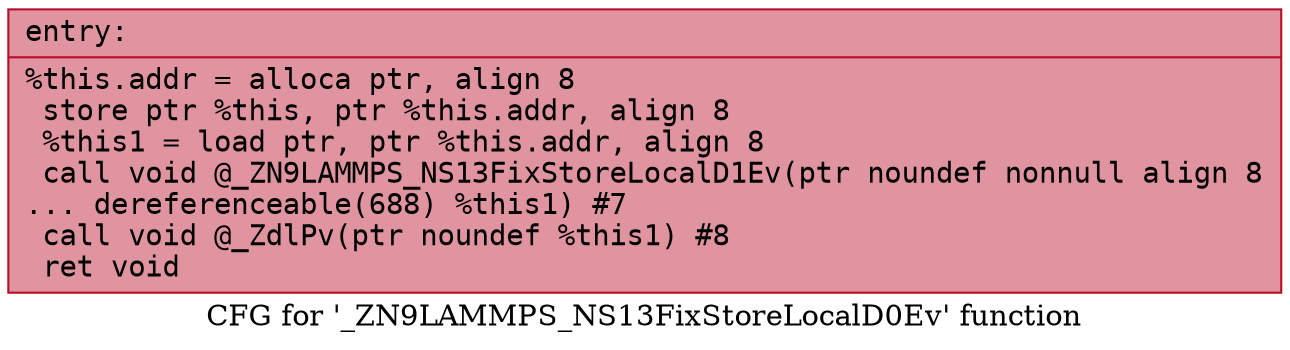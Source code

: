 digraph "CFG for '_ZN9LAMMPS_NS13FixStoreLocalD0Ev' function" {
	label="CFG for '_ZN9LAMMPS_NS13FixStoreLocalD0Ev' function";

	Node0x55eaa570e140 [shape=record,color="#b70d28ff", style=filled, fillcolor="#b70d2870" fontname="Courier",label="{entry:\l|  %this.addr = alloca ptr, align 8\l  store ptr %this, ptr %this.addr, align 8\l  %this1 = load ptr, ptr %this.addr, align 8\l  call void @_ZN9LAMMPS_NS13FixStoreLocalD1Ev(ptr noundef nonnull align 8\l... dereferenceable(688) %this1) #7\l  call void @_ZdlPv(ptr noundef %this1) #8\l  ret void\l}"];
}
